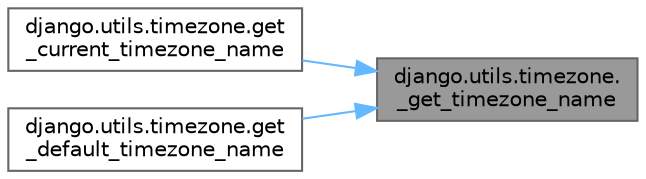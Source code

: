 digraph "django.utils.timezone._get_timezone_name"
{
 // LATEX_PDF_SIZE
  bgcolor="transparent";
  edge [fontname=Helvetica,fontsize=10,labelfontname=Helvetica,labelfontsize=10];
  node [fontname=Helvetica,fontsize=10,shape=box,height=0.2,width=0.4];
  rankdir="RL";
  Node1 [id="Node000001",label="django.utils.timezone.\l_get_timezone_name",height=0.2,width=0.4,color="gray40", fillcolor="grey60", style="filled", fontcolor="black",tooltip=" "];
  Node1 -> Node2 [id="edge1_Node000001_Node000002",dir="back",color="steelblue1",style="solid",tooltip=" "];
  Node2 [id="Node000002",label="django.utils.timezone.get\l_current_timezone_name",height=0.2,width=0.4,color="grey40", fillcolor="white", style="filled",URL="$namespacedjango_1_1utils_1_1timezone.html#a07fbd2d70da197c8920af1500737803b",tooltip=" "];
  Node1 -> Node3 [id="edge2_Node000001_Node000003",dir="back",color="steelblue1",style="solid",tooltip=" "];
  Node3 [id="Node000003",label="django.utils.timezone.get\l_default_timezone_name",height=0.2,width=0.4,color="grey40", fillcolor="white", style="filled",URL="$namespacedjango_1_1utils_1_1timezone.html#a89c81c6ae5546ca00c1643b688d31299",tooltip=" "];
}
